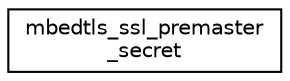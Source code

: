 digraph "Graphical Class Hierarchy"
{
 // LATEX_PDF_SIZE
  edge [fontname="Helvetica",fontsize="10",labelfontname="Helvetica",labelfontsize="10"];
  node [fontname="Helvetica",fontsize="10",shape=record];
  rankdir="LR";
  Node0 [label="mbedtls_ssl_premaster\l_secret",height=0.2,width=0.4,color="black", fillcolor="white", style="filled",URL="$dd/db7/unionmbedtls__ssl__premaster__secret.html",tooltip=" "];
}
